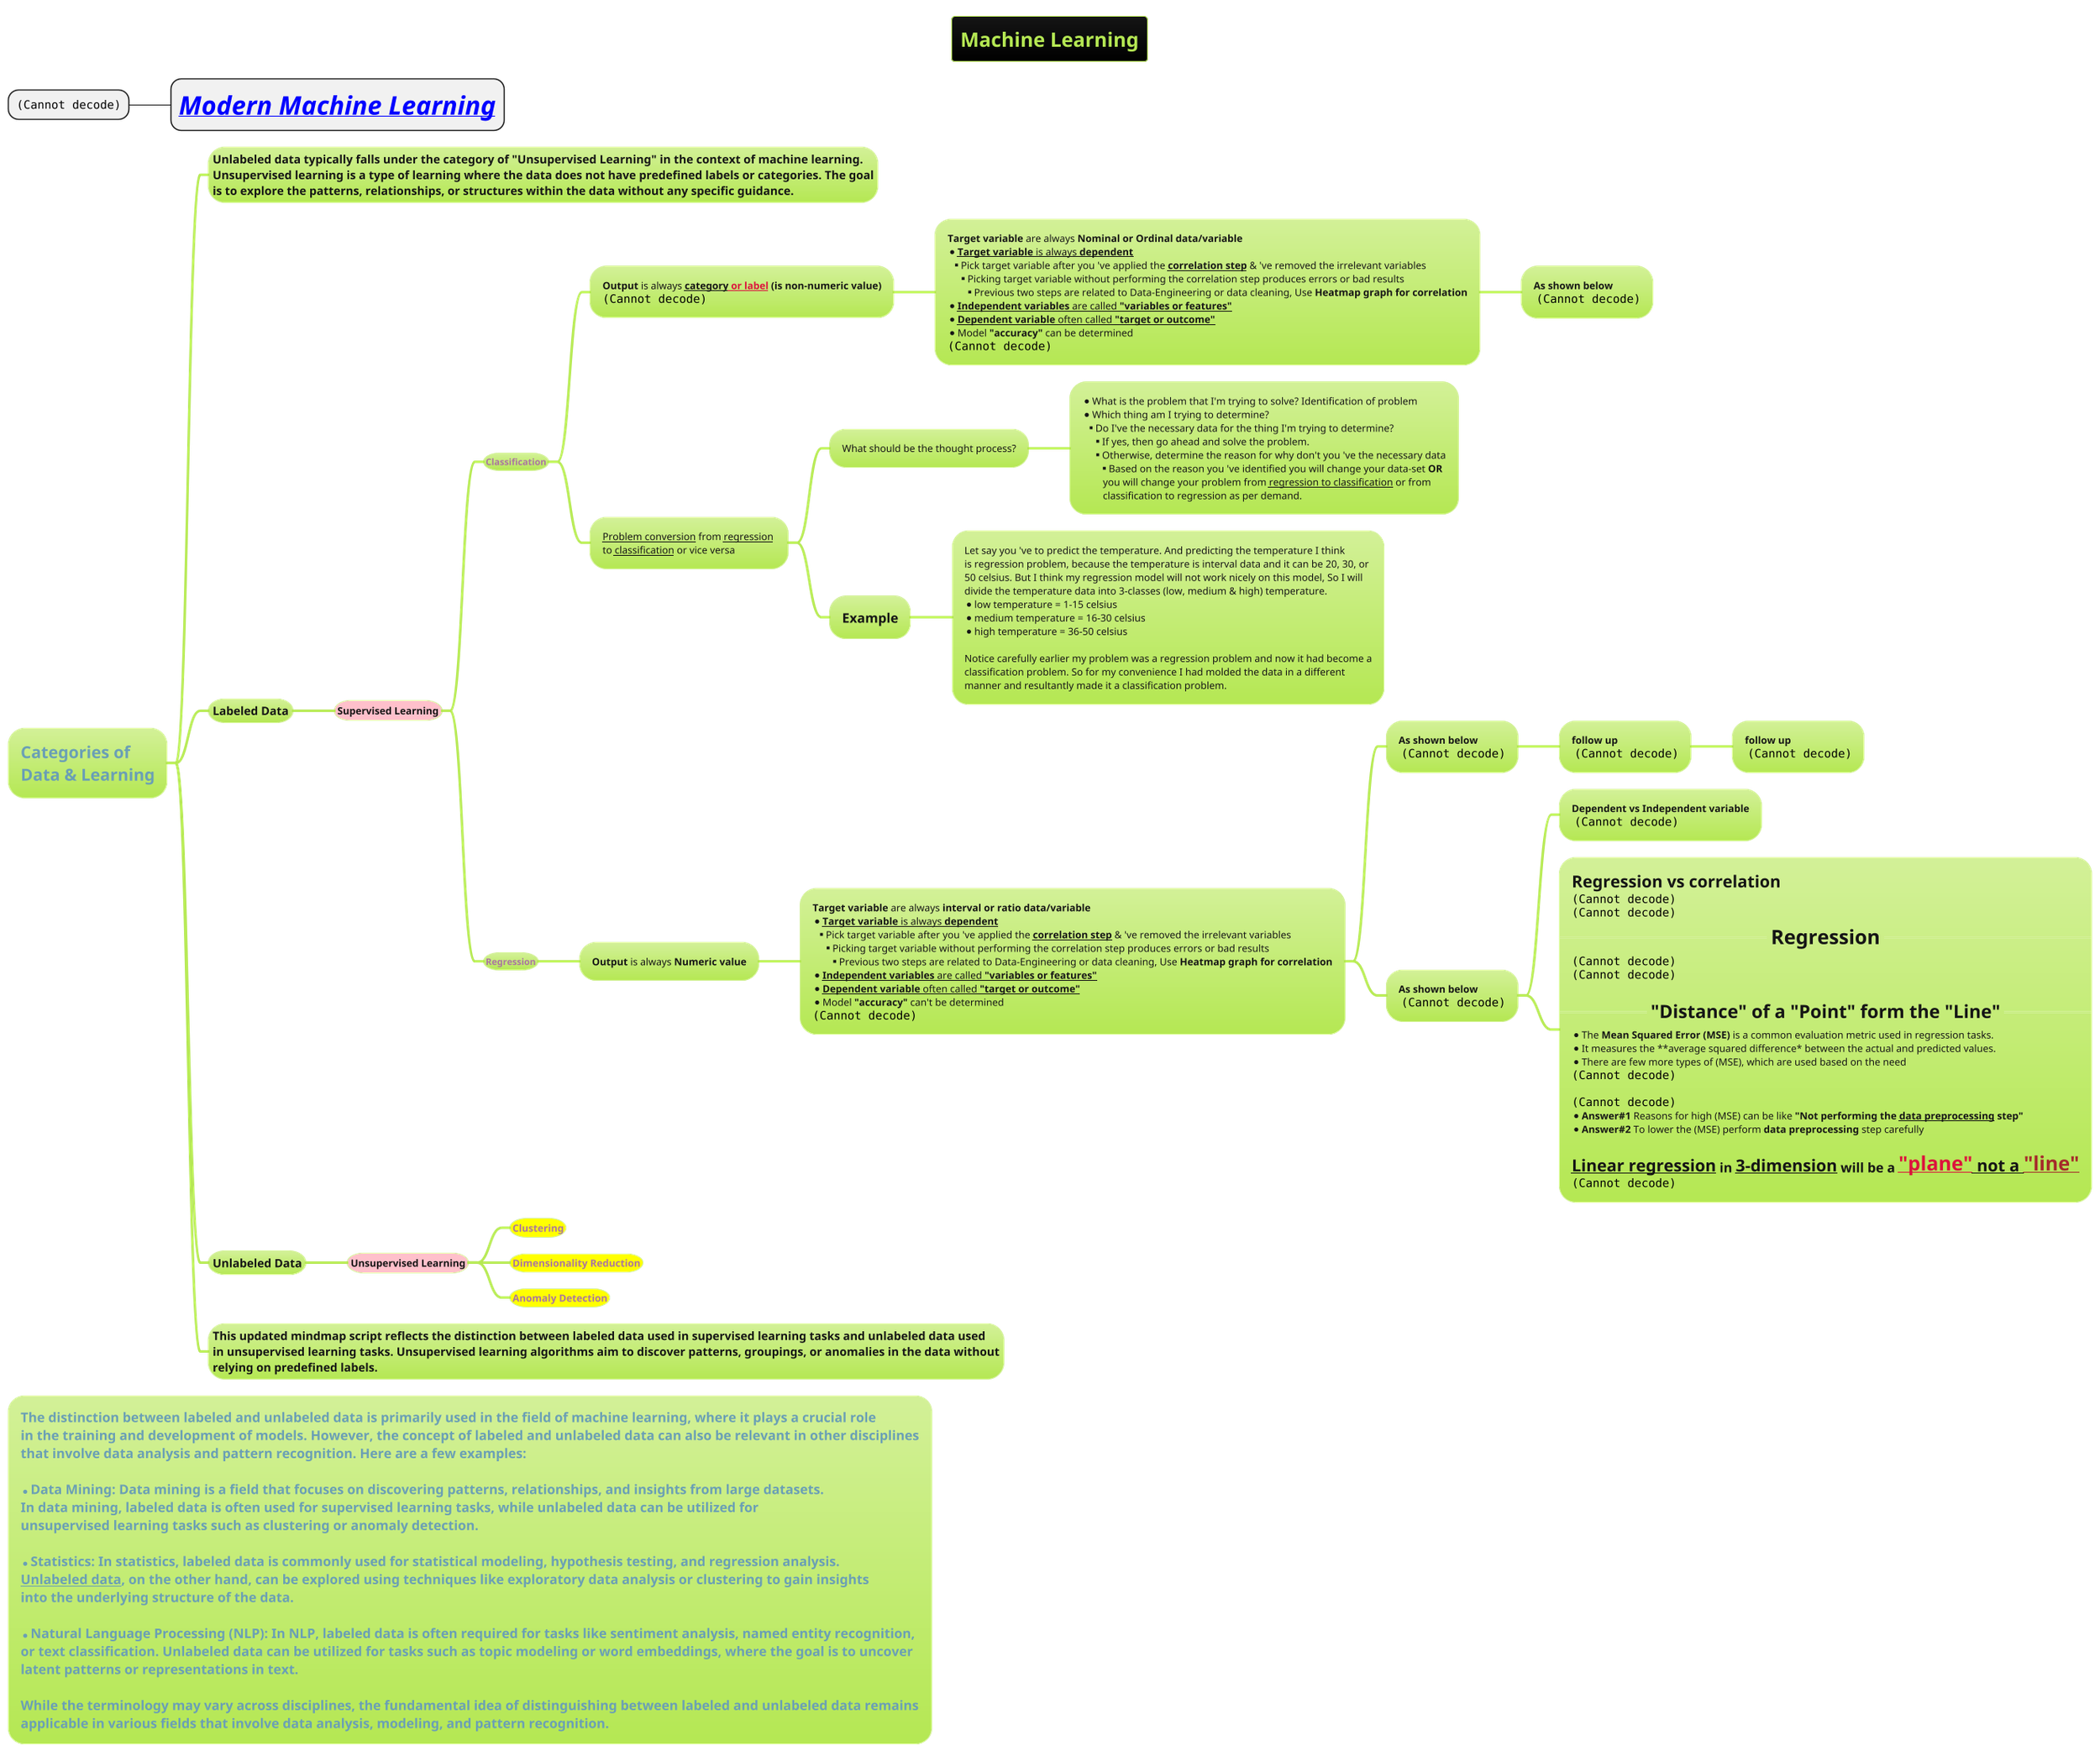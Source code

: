 @startmindmap
title = Machine Learning
* <img:images/img_59.png>
** <size:31><i><b>[[docs/AI-ML-DL-Data-Science-and-BigData/machine-learning-ML/Modern-Machine-Learning.puml Modern Machine Learning]]
!theme hacker

* =Categories of \n=Data & Learning
**:Unlabeled data typically falls under the category of "Unsupervised Learning" in the context of machine learning.
Unsupervised learning is a type of learning where the data does not have predefined labels or categories. The goal
is to explore the patterns, relationships, or structures within the data without any specific guidance.;
** Labeled Data
***[#pink] **Supervised Learning**
**** **Classification**
***** **Output** is always **__category__<color #crimson>__ or label__</color> (is non-numeric value)**\n<img:images/img_54.png>
****** **Target variable** are always **Nominal or Ordinal data/variable** \n* __**Target variable** is always **dependent**__\n** Pick target variable after you 've applied the **__correlation step__** & 've removed the irrelevant variables\n*** Picking target variable without performing the correlation step produces errors or bad results \n**** Previous two steps are related to Data-Engineering or data cleaning, Use **Heatmap graph for correlation**\n* __**Independent variables** are called **"variables or features"**__ \n* __**Dependent variable** often called **"target or outcome"**__\n* Model **"accuracy"** can be determined \n<img:images/img_46.png>
******* **As shown below**\n <img:images/img_43.png>

***** __Problem conversion__ from __regression__ \nto __classification__ or vice versa
****** What should be the thought process?
*******:* What is the problem that I'm trying to solve? Identification of problem
* Which thing am I trying to determine?
** Do I've the necessary data for the thing I'm trying to determine?
*** If yes, then go ahead and solve the problem.
*** Otherwise, determine the reason for why don't you 've the necessary data
**** Based on the reason you 've identified you will change your data-set **OR**
        you will change your problem from __regression to classification__ or from
        classification to regression as per demand.;
****** =Example
*******:Let say you 've to predict the temperature. And predicting the temperature I think
is regression problem, because the temperature is interval data and it can be 20, 30, or
50 celsius. But I think my regression model will not work nicely on this model, So I will
divide the temperature data into 3-classes (low, medium & high) temperature.
* low temperature = 1-15 celsius
* medium temperature = 16-30 celsius
* high temperature = 36-50 celsius

Notice carefully earlier my problem was a regression problem and now it had become a
classification problem. So for my convenience I had molded the data in a different
manner and resultantly made it a classification problem.;


**** **Regression**
***** **Output** is always **Numeric value**
****** **Target variable** are always **interval or ratio data/variable** \n* __**Target variable** is always **dependent**__\n** Pick target variable after you 've applied the **__correlation step__** & 've removed the irrelevant variables\n*** Picking target variable without performing the correlation step produces errors or bad results \n**** Previous two steps are related to Data-Engineering or data cleaning, Use **Heatmap graph for correlation**\n* __**Independent variables** are called **"variables or features"**__ \n* __**Dependent variable** often called **"target or outcome"**__\n* Model **"accuracy"** can't be determined \n<img:images/img_46.png>
******* **As shown below**\n <img:images/img_47.png>
******** **follow up **\n <img:images/img_48.png>
********* **follow up **\n <img:images/img_49.png>
******* **As shown below**\n <img:images/img_42.png>
******** **Dependent vs Independent variable**\n <img:images/img_44.png>
********:=**Regression vs correlation**
<img:images/img_45.png>
<img:images/img_58.png>
==<size:24>**Regression**==
<img:images/linear-equation.png>
<img:images/dependent-and-independent-variable.png>

==<size:22>**"Distance" of a "Point" form the "Line"**==
* The **Mean Squared Error (MSE)** is a common evaluation metric used in regression tasks.
* It measures the **average squared difference* between the actual and predicted values.
* There are few more types of (MSE), which are used based on the need
<img:images/img_63.png>

<img:images/img_62.png>
* **Answer#1** Reasons for high (MSE) can be like **"Not performing the __data preprocessing__ step"**
* **Answer#2** To lower the (MSE) perform **data preprocessing** step carefully

= __Linear regression__ in __3-dimension__ will be a __<color #crimson>"plane"</color> not a <color #brown>"line"__
<img:images/planeBiVector.png>;



** Unlabeled Data
***[#pink] **Unsupervised Learning**
****[#yellow] ===Clustering
****[#yellow] ===Dimensionality Reduction
****[#yellow] ===Anomaly Detection
**:This updated mindmap script reflects the distinction between labeled data used in supervised learning tasks and unlabeled data used
in unsupervised learning tasks. Unsupervised learning algorithms aim to discover patterns, groupings, or anomalies in the data without
relying on predefined labels.;

*:The distinction between labeled and unlabeled data is primarily used in the field of machine learning, where it plays a crucial role
in the training and development of models. However, the concept of labeled and unlabeled data can also be relevant in other disciplines
that involve data analysis and pattern recognition. Here are a few examples:

* **Data Mining:** Data mining is a field that focuses on discovering patterns, relationships, and insights from large datasets.
In data mining, labeled data is often used for supervised learning tasks, while unlabeled data can be utilized for
unsupervised learning tasks such as clustering or anomaly detection.

* **Statistics:** In statistics, labeled data is commonly used for statistical modeling, hypothesis testing, and regression analysis.
**__Unlabeled data__,** on the other hand, can be explored using techniques like **exploratory data analysis or clustering** to gain insights
into the underlying structure of the data.

* **Natural Language Processing (NLP):** In NLP, labeled data is often required for tasks like sentiment analysis, named entity recognition,
or text classification. Unlabeled data can be utilized for tasks such as topic modeling or word embeddings, where the goal is to uncover
latent patterns or representations in text.

While the terminology may vary across disciplines, the fundamental idea of distinguishing between labeled and unlabeled data remains
applicable in various fields that involve data analysis, modeling, and pattern recognition.;


@endmindmap